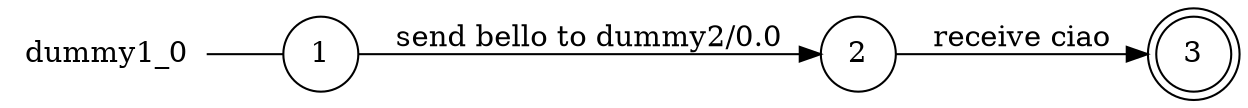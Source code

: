 digraph dummy1_0 {
	rankdir="LR";
	n_0 [label="dummy1_0", shape="plaintext"];
	n_1 [id="1", shape=circle, label="1"];
	n_0 -> n_1 [arrowhead=none];
	n_2 [id="2", shape=circle, label="2"];
	n_3 [id="3", shape=doublecircle, label="3"];

	n_2 -> n_3 [id="[$e|1]", label="receive ciao"];
	n_1 -> n_2 [id="[$e|0]", label="send bello to dummy2/0.0"];
}
